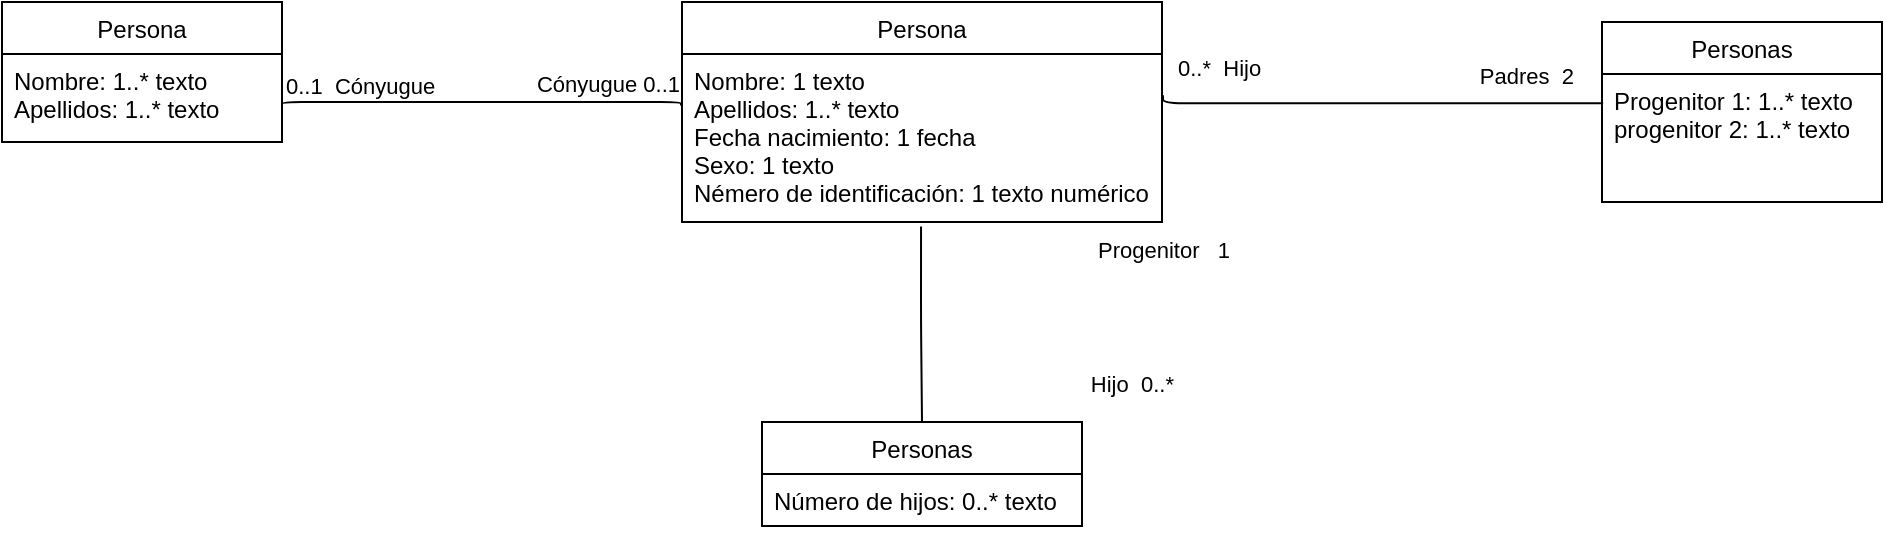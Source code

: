 <mxfile>
    <diagram id="S8rTL8UkWsejaUbK77Cx" name="Página-1">
        <mxGraphModel dx="1456" dy="784" grid="1" gridSize="10" guides="1" tooltips="1" connect="1" arrows="1" fold="1" page="1" pageScale="1" pageWidth="827" pageHeight="1169" math="0" shadow="0">
            <root>
                <mxCell id="0"/>
                <mxCell id="1" parent="0"/>
                <mxCell id="7" value="Persona" style="swimlane;fontStyle=0;childLayout=stackLayout;horizontal=1;startSize=26;fillColor=none;horizontalStack=0;resizeParent=1;resizeParentMax=0;resizeLast=0;collapsible=1;marginBottom=0;" vertex="1" parent="1">
                    <mxGeometry x="360" y="70" width="240" height="110" as="geometry"/>
                </mxCell>
                <mxCell id="8" value="Nombre: 1 texto&#10;Apellidos: 1..* texto&#10;Fecha nacimiento: 1 fecha&#10;Sexo: 1 texto&#10;Némero de identificación: 1 texto numérico&#10;&#10;" style="text;strokeColor=none;fillColor=none;align=left;verticalAlign=top;spacingLeft=4;spacingRight=4;overflow=hidden;rotatable=0;points=[[0,0.5],[1,0.5]];portConstraint=eastwest;" vertex="1" parent="7">
                    <mxGeometry y="26" width="240" height="84" as="geometry"/>
                </mxCell>
                <mxCell id="17" value="" style="endArrow=none;html=1;edgeStyle=orthogonalEdgeStyle;entryX=0.004;entryY=0.228;entryDx=0;entryDy=0;entryPerimeter=0;exitX=1.002;exitY=0.245;exitDx=0;exitDy=0;exitPerimeter=0;" edge="1" parent="1" source="8" target="29">
                    <mxGeometry relative="1" as="geometry">
                        <mxPoint x="534" y="124.71" as="sourcePoint"/>
                        <mxPoint x="699.44" y="123.44" as="targetPoint"/>
                        <Array as="points">
                            <mxPoint x="601" y="121"/>
                        </Array>
                    </mxGeometry>
                </mxCell>
                <mxCell id="18" value="0..*&amp;nbsp; Hijo" style="edgeLabel;resizable=0;html=1;align=left;verticalAlign=bottom;" connectable="0" vertex="1" parent="17">
                    <mxGeometry x="-1" relative="1" as="geometry">
                        <mxPoint x="6" y="-5" as="offset"/>
                    </mxGeometry>
                </mxCell>
                <mxCell id="19" value="Padres&amp;nbsp; 2" style="edgeLabel;resizable=0;html=1;align=right;verticalAlign=bottom;" connectable="0" vertex="1" parent="17">
                    <mxGeometry x="1" relative="1" as="geometry">
                        <mxPoint x="-14" y="-5" as="offset"/>
                    </mxGeometry>
                </mxCell>
                <mxCell id="26" value="Personas" style="swimlane;fontStyle=0;childLayout=stackLayout;horizontal=1;startSize=26;fillColor=none;horizontalStack=0;resizeParent=1;resizeParentMax=0;resizeLast=0;collapsible=1;marginBottom=0;" vertex="1" parent="1">
                    <mxGeometry x="820" y="80" width="140" height="90" as="geometry"/>
                </mxCell>
                <mxCell id="29" value="Progenitor 1: 1..* texto&#10;progenitor 2: 1..* texto" style="text;strokeColor=none;fillColor=none;align=left;verticalAlign=top;spacingLeft=4;spacingRight=4;overflow=hidden;rotatable=0;points=[[0,0.5],[1,0.5]];portConstraint=eastwest;" vertex="1" parent="26">
                    <mxGeometry y="26" width="140" height="64" as="geometry"/>
                </mxCell>
                <mxCell id="30" value="" style="endArrow=none;html=1;edgeStyle=orthogonalEdgeStyle;exitX=0.498;exitY=1.027;exitDx=0;exitDy=0;exitPerimeter=0;entryX=0.5;entryY=0;entryDx=0;entryDy=0;" edge="1" parent="1" source="8" target="39">
                    <mxGeometry relative="1" as="geometry">
                        <mxPoint x="414" y="180" as="sourcePoint"/>
                        <mxPoint x="414" y="280" as="targetPoint"/>
                        <Array as="points">
                            <mxPoint x="479" y="230"/>
                        </Array>
                    </mxGeometry>
                </mxCell>
                <mxCell id="31" value="Progenitor&amp;nbsp; &amp;nbsp;1" style="edgeLabel;resizable=0;html=1;align=left;verticalAlign=bottom;" connectable="0" vertex="1" parent="30">
                    <mxGeometry x="-1" relative="1" as="geometry">
                        <mxPoint x="86" y="20" as="offset"/>
                    </mxGeometry>
                </mxCell>
                <mxCell id="32" value="Hijo&amp;nbsp; 0..*" style="edgeLabel;resizable=0;html=1;align=right;verticalAlign=bottom;" connectable="0" vertex="1" parent="30">
                    <mxGeometry x="1" relative="1" as="geometry">
                        <mxPoint x="126" y="-10" as="offset"/>
                    </mxGeometry>
                </mxCell>
                <mxCell id="39" value="Personas" style="swimlane;fontStyle=0;childLayout=stackLayout;horizontal=1;startSize=26;fillColor=none;horizontalStack=0;resizeParent=1;resizeParentMax=0;resizeLast=0;collapsible=1;marginBottom=0;" vertex="1" parent="1">
                    <mxGeometry x="400" y="280" width="160" height="52" as="geometry"/>
                </mxCell>
                <mxCell id="40" value="Número de hijos: 0..* texto" style="text;strokeColor=none;fillColor=none;align=left;verticalAlign=top;spacingLeft=4;spacingRight=4;overflow=hidden;rotatable=0;points=[[0,0.5],[1,0.5]];portConstraint=eastwest;" vertex="1" parent="39">
                    <mxGeometry y="26" width="160" height="26" as="geometry"/>
                </mxCell>
                <mxCell id="46" value="Persona" style="swimlane;fontStyle=0;childLayout=stackLayout;horizontal=1;startSize=26;fillColor=none;horizontalStack=0;resizeParent=1;resizeParentMax=0;resizeLast=0;collapsible=1;marginBottom=0;" vertex="1" parent="1">
                    <mxGeometry x="20" y="70" width="140" height="70" as="geometry"/>
                </mxCell>
                <mxCell id="47" value="Nombre: 1..* texto&#10;Apellidos: 1..* texto&#10;" style="text;strokeColor=none;fillColor=none;align=left;verticalAlign=top;spacingLeft=4;spacingRight=4;overflow=hidden;rotatable=0;points=[[0,0.5],[1,0.5]];portConstraint=eastwest;" vertex="1" parent="46">
                    <mxGeometry y="26" width="140" height="44" as="geometry"/>
                </mxCell>
                <mxCell id="53" value="" style="endArrow=none;html=1;edgeStyle=orthogonalEdgeStyle;entryX=-0.002;entryY=0.306;entryDx=0;entryDy=0;entryPerimeter=0;" edge="1" parent="1" target="8">
                    <mxGeometry relative="1" as="geometry">
                        <mxPoint x="160" y="122" as="sourcePoint"/>
                        <mxPoint x="290" y="126" as="targetPoint"/>
                        <Array as="points">
                            <mxPoint x="160" y="120"/>
                            <mxPoint x="359" y="120"/>
                        </Array>
                    </mxGeometry>
                </mxCell>
                <mxCell id="54" value="0..1&amp;nbsp; Cónyugue&amp;nbsp;" style="edgeLabel;resizable=0;html=1;align=left;verticalAlign=bottom;" connectable="0" vertex="1" parent="53">
                    <mxGeometry x="-1" relative="1" as="geometry">
                        <mxPoint y="-2" as="offset"/>
                    </mxGeometry>
                </mxCell>
                <mxCell id="55" value="Cónyugue 0..1" style="edgeLabel;resizable=0;html=1;align=right;verticalAlign=bottom;" connectable="0" vertex="1" parent="53">
                    <mxGeometry x="1" relative="1" as="geometry">
                        <mxPoint y="-2" as="offset"/>
                    </mxGeometry>
                </mxCell>
            </root>
        </mxGraphModel>
    </diagram>
</mxfile>
